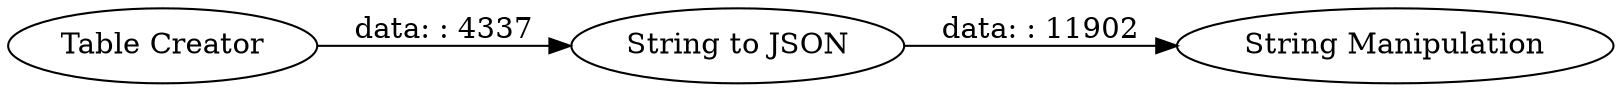 digraph {
	"1406013848622395724_1" [label="String Manipulation"]
	"1406013848622395724_3" [label="Table Creator"]
	"1406013848622395724_2" [label="String to JSON"]
	"1406013848622395724_2" -> "1406013848622395724_1" [label="data: : 11902"]
	"1406013848622395724_3" -> "1406013848622395724_2" [label="data: : 4337"]
	rankdir=LR
}
